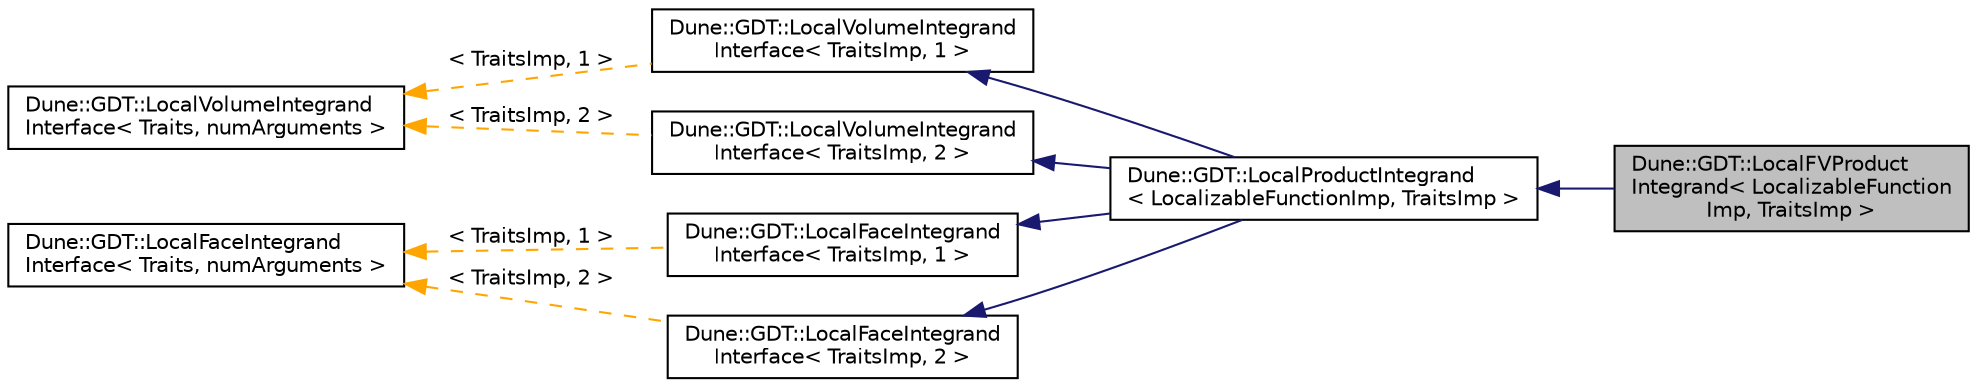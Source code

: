 digraph "Dune::GDT::LocalFVProductIntegrand&lt; LocalizableFunctionImp, TraitsImp &gt;"
{
  edge [fontname="Helvetica",fontsize="10",labelfontname="Helvetica",labelfontsize="10"];
  node [fontname="Helvetica",fontsize="10",shape=record];
  rankdir="LR";
  Node0 [label="Dune::GDT::LocalFVProduct\lIntegrand\< LocalizableFunction\lImp, TraitsImp \>",height=0.2,width=0.4,color="black", fillcolor="grey75", style="filled", fontcolor="black"];
  Node1 -> Node0 [dir="back",color="midnightblue",fontsize="10",style="solid",fontname="Helvetica"];
  Node1 [label="Dune::GDT::LocalProductIntegrand\l\< LocalizableFunctionImp, TraitsImp \>",height=0.2,width=0.4,color="black", fillcolor="white", style="filled",URL="$a01605.html",tooltip="Computes a product evaluation. "];
  Node2 -> Node1 [dir="back",color="midnightblue",fontsize="10",style="solid",fontname="Helvetica"];
  Node2 [label="Dune::GDT::LocalVolumeIntegrand\lInterface\< TraitsImp, 1 \>",height=0.2,width=0.4,color="black", fillcolor="white", style="filled",URL="$a01545.html"];
  Node3 -> Node2 [dir="back",color="orange",fontsize="10",style="dashed",label=" \< TraitsImp, 1 \>" ,fontname="Helvetica"];
  Node3 [label="Dune::GDT::LocalVolumeIntegrand\lInterface\< Traits, numArguments \>",height=0.2,width=0.4,color="black", fillcolor="white", style="filled",URL="$a01545.html",tooltip="Interface for local evaluations that depend on a codim 0 entity. "];
  Node4 -> Node1 [dir="back",color="midnightblue",fontsize="10",style="solid",fontname="Helvetica"];
  Node4 [label="Dune::GDT::LocalVolumeIntegrand\lInterface\< TraitsImp, 2 \>",height=0.2,width=0.4,color="black", fillcolor="white", style="filled",URL="$a01545.html"];
  Node3 -> Node4 [dir="back",color="orange",fontsize="10",style="dashed",label=" \< TraitsImp, 2 \>" ,fontname="Helvetica"];
  Node5 -> Node1 [dir="back",color="midnightblue",fontsize="10",style="solid",fontname="Helvetica"];
  Node5 [label="Dune::GDT::LocalFaceIntegrand\lInterface\< TraitsImp, 1 \>",height=0.2,width=0.4,color="black", fillcolor="white", style="filled",URL="$a01557.html"];
  Node6 -> Node5 [dir="back",color="orange",fontsize="10",style="dashed",label=" \< TraitsImp, 1 \>" ,fontname="Helvetica"];
  Node6 [label="Dune::GDT::LocalFaceIntegrand\lInterface\< Traits, numArguments \>",height=0.2,width=0.4,color="black", fillcolor="white", style="filled",URL="$a01557.html",tooltip="Interface for local evaluations that depend on an intersection. "];
  Node7 -> Node1 [dir="back",color="midnightblue",fontsize="10",style="solid",fontname="Helvetica"];
  Node7 [label="Dune::GDT::LocalFaceIntegrand\lInterface\< TraitsImp, 2 \>",height=0.2,width=0.4,color="black", fillcolor="white", style="filled",URL="$a01557.html"];
  Node6 -> Node7 [dir="back",color="orange",fontsize="10",style="dashed",label=" \< TraitsImp, 2 \>" ,fontname="Helvetica"];
}
